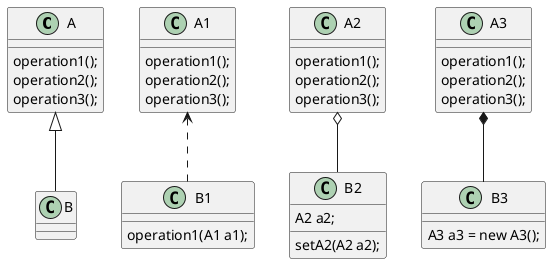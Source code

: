 @startuml
'https://plantuml.com/class-diagram

'如果A类有其他的类被继承了，A类一旦改变 B类也会跟着改变
class A{
    operation1();
    operation2();
'    B类并不想用这个方法
    operation3();
}

class B

'如果我们只是 B类去使用A类方法，使用继承就会让 B和A的耦合性增强
A <|--B


class A1{
    operation1();
    operation2();
'    B类并不想用这个方法
    operation3();
}

class B1{
    operation1(A1 a1);
}
'依赖关系
A1 <..B1


class A2{
    operation1();
    operation2();
'    B类并不想用这个方法
    operation3();
}

class B2{
    A2 a2;
    setA2(A2 a2);
}
'聚合关系
A2 o--B2


class A3{
    operation1();
    operation2();
'    B类并不想用这个方法
    operation3();
}

class B3{
    A3 a3 = new A3();
}
'聚合关系
A3 *--B3


@enduml